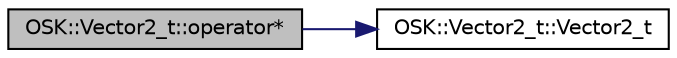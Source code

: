 digraph "OSK::Vector2_t::operator*"
{
 // LATEX_PDF_SIZE
  edge [fontname="Helvetica",fontsize="10",labelfontname="Helvetica",labelfontsize="10"];
  node [fontname="Helvetica",fontsize="10",shape=record];
  rankdir="LR";
  Node1 [label="OSK::Vector2_t::operator*",height=0.2,width=0.4,color="black", fillcolor="grey75", style="filled", fontcolor="black",tooltip="Operación Vector2 * Vector2."];
  Node1 -> Node2 [color="midnightblue",fontsize="10",style="solid",fontname="Helvetica"];
  Node2 [label="OSK::Vector2_t::Vector2_t",height=0.2,width=0.4,color="black", fillcolor="white", style="filled",URL="$class_o_s_k_1_1_vector2__t.html#a0b2b41459858205f5e8d076f91225a2b",tooltip="Crea un vector 2D nulo { 0, 0 }."];
}
